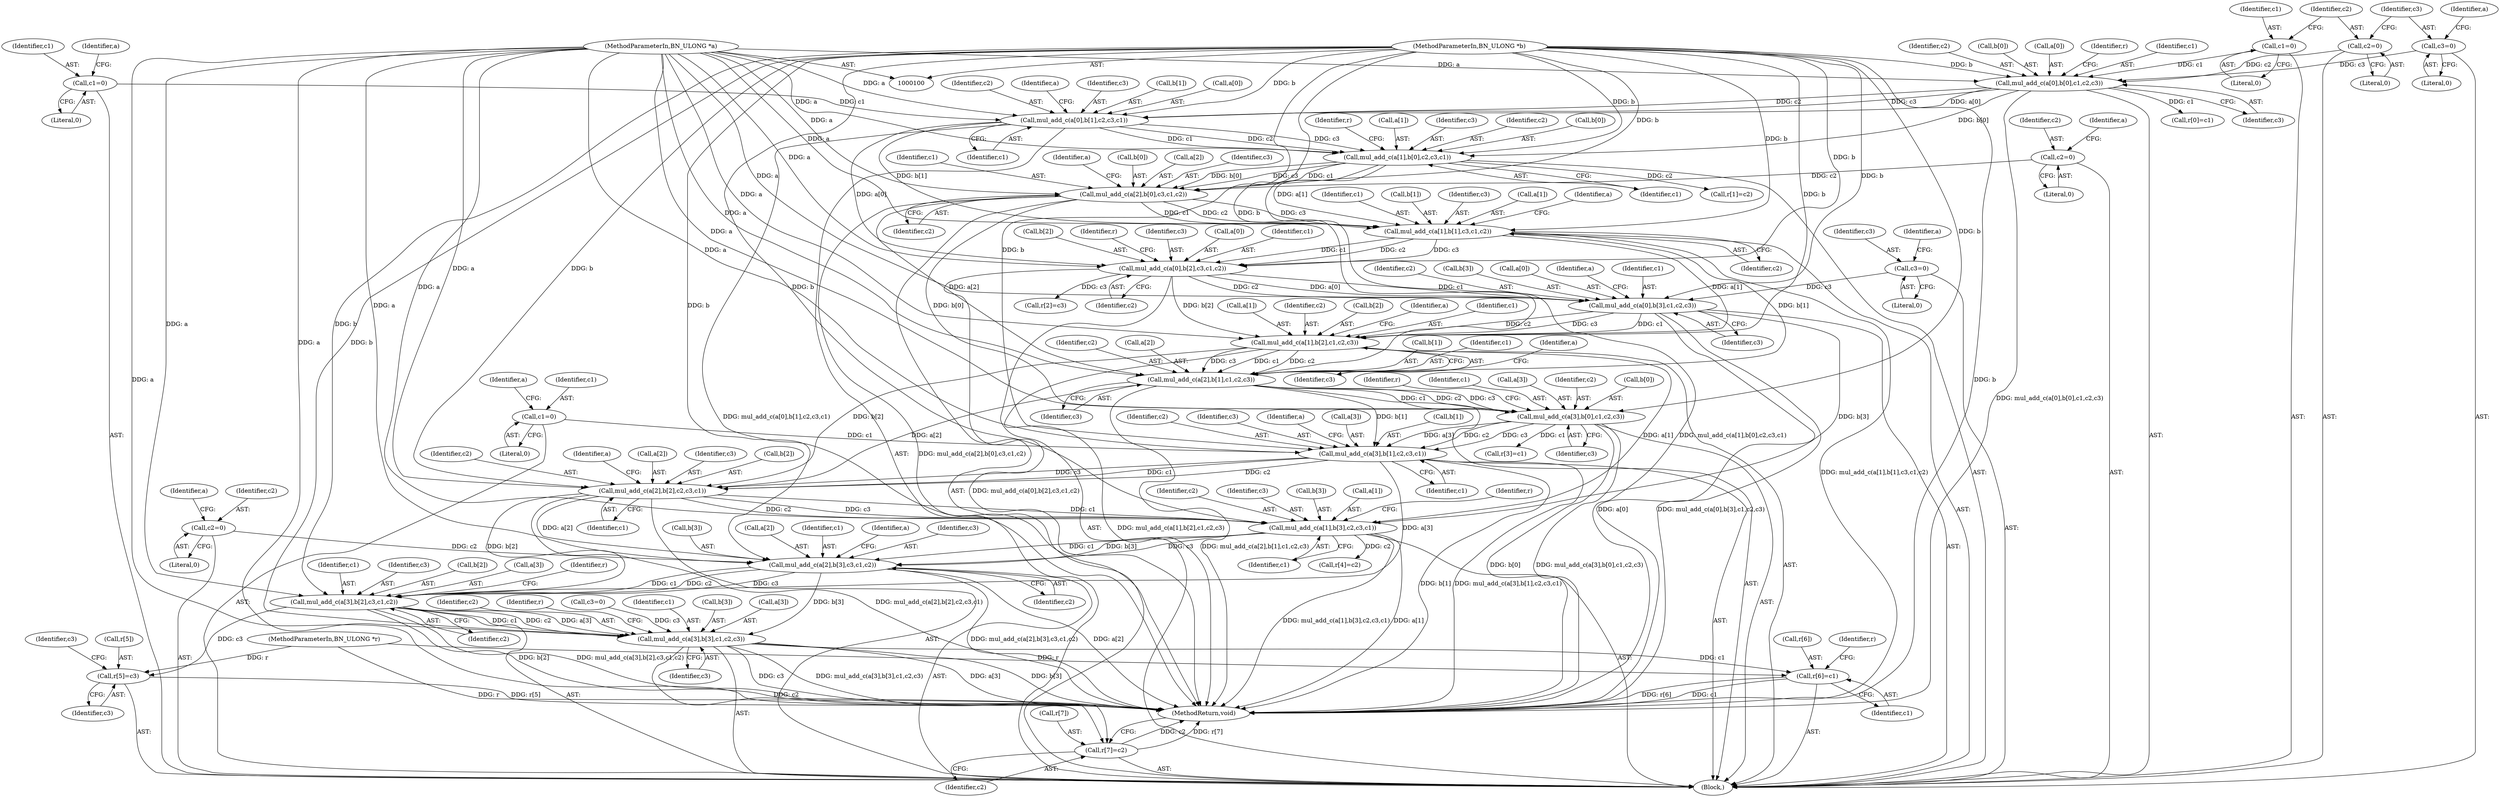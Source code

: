 digraph "0_openssl_a7a44ba55cb4f884c6bc9ceac90072dea38e66d0@array" {
"1000287" [label="(Call,mul_add_c(a[2],b[3],c3,c1,c2))"];
"1000259" [label="(Call,mul_add_c(a[2],b[2],c2,c3,c1))"];
"1000221" [label="(Call,mul_add_c(a[2],b[1],c1,c2,c3))"];
"1000163" [label="(Call,mul_add_c(a[2],b[0],c3,c1,c2))"];
"1000102" [label="(MethodParameterIn,BN_ULONG *a)"];
"1000145" [label="(Call,mul_add_c(a[1],b[0],c2,c3,c1))"];
"1000117" [label="(Call,mul_add_c(a[0],b[0],c1,c2,c3))"];
"1000103" [label="(MethodParameterIn,BN_ULONG *b)"];
"1000108" [label="(Call,c1=0)"];
"1000111" [label="(Call,c2=0)"];
"1000114" [label="(Call,c3=0)"];
"1000135" [label="(Call,mul_add_c(a[0],b[1],c2,c3,c1))"];
"1000132" [label="(Call,c1=0)"];
"1000160" [label="(Call,c2=0)"];
"1000173" [label="(Call,mul_add_c(a[1],b[1],c3,c1,c2))"];
"1000211" [label="(Call,mul_add_c(a[1],b[2],c1,c2,c3))"];
"1000183" [label="(Call,mul_add_c(a[0],b[2],c3,c1,c2))"];
"1000201" [label="(Call,mul_add_c(a[0],b[3],c1,c2,c3))"];
"1000198" [label="(Call,c3=0)"];
"1000249" [label="(Call,mul_add_c(a[3],b[1],c2,c3,c1))"];
"1000231" [label="(Call,mul_add_c(a[3],b[0],c1,c2,c3))"];
"1000246" [label="(Call,c1=0)"];
"1000269" [label="(Call,mul_add_c(a[1],b[3],c2,c3,c1))"];
"1000284" [label="(Call,c2=0)"];
"1000297" [label="(Call,mul_add_c(a[3],b[2],c3,c1,c2))"];
"1000307" [label="(Call,r[5]=c3)"];
"1000315" [label="(Call,mul_add_c(a[3],b[3],c1,c2,c3))"];
"1000325" [label="(Call,r[6]=c1)"];
"1000330" [label="(Call,r[7]=c2)"];
"1000177" [label="(Call,b[1])"];
"1000241" [label="(Call,r[3]=c1)"];
"1000243" [label="(Identifier,r)"];
"1000112" [label="(Identifier,c2)"];
"1000231" [label="(Call,mul_add_c(a[3],b[0],c1,c2,c3))"];
"1000269" [label="(Call,mul_add_c(a[1],b[3],c2,c3,c1))"];
"1000229" [label="(Identifier,c2)"];
"1000114" [label="(Call,c3=0)"];
"1000170" [label="(Identifier,c3)"];
"1000200" [label="(Literal,0)"];
"1000222" [label="(Call,a[2])"];
"1000332" [label="(Identifier,r)"];
"1000284" [label="(Call,c2=0)"];
"1000152" [label="(Identifier,c2)"];
"1000101" [label="(MethodParameterIn,BN_ULONG *r)"];
"1000322" [label="(Identifier,c1)"];
"1000256" [label="(Identifier,c2)"];
"1000118" [label="(Call,a[0])"];
"1000266" [label="(Identifier,c2)"];
"1000147" [label="(Identifier,a)"];
"1000163" [label="(Call,mul_add_c(a[2],b[0],c3,c1,c2))"];
"1000108" [label="(Call,c1=0)"];
"1000249" [label="(Call,mul_add_c(a[3],b[1],c2,c3,c1))"];
"1000225" [label="(Call,b[1])"];
"1000133" [label="(Identifier,c1)"];
"1000210" [label="(Identifier,c3)"];
"1000331" [label="(Call,r[7])"];
"1000171" [label="(Identifier,c1)"];
"1000278" [label="(Identifier,c1)"];
"1000199" [label="(Identifier,c3)"];
"1000246" [label="(Call,c1=0)"];
"1000129" [label="(Identifier,r)"];
"1000137" [label="(Identifier,a)"];
"1000149" [label="(Call,b[0])"];
"1000212" [label="(Call,a[1])"];
"1000289" [label="(Identifier,a)"];
"1000305" [label="(Identifier,c1)"];
"1000157" [label="(Identifier,r)"];
"1000228" [label="(Identifier,c1)"];
"1000134" [label="(Literal,0)"];
"1000161" [label="(Identifier,c2)"];
"1000132" [label="(Call,c1=0)"];
"1000259" [label="(Call,mul_add_c(a[2],b[2],c2,c3,c1))"];
"1000309" [label="(Identifier,r)"];
"1000127" [label="(Call,r[0]=c1)"];
"1000124" [label="(Identifier,c1)"];
"1000319" [label="(Call,b[3])"];
"1000257" [label="(Identifier,c3)"];
"1000271" [label="(Identifier,a)"];
"1000316" [label="(Call,a[3])"];
"1000311" [label="(Identifier,c3)"];
"1000146" [label="(Call,a[1])"];
"1000219" [label="(Identifier,c2)"];
"1000323" [label="(Identifier,c2)"];
"1000230" [label="(Identifier,c3)"];
"1000195" [label="(Identifier,r)"];
"1000116" [label="(Literal,0)"];
"1000329" [label="(Identifier,c1)"];
"1000180" [label="(Identifier,c3)"];
"1000144" [label="(Identifier,c1)"];
"1000125" [label="(Identifier,c2)"];
"1000173" [label="(Call,mul_add_c(a[1],b[1],c3,c1,c2))"];
"1000325" [label="(Call,r[6]=c1)"];
"1000205" [label="(Call,b[3])"];
"1000313" [label="(Identifier,c3)"];
"1000203" [label="(Identifier,a)"];
"1000335" [label="(MethodReturn,void)"];
"1000287" [label="(Call,mul_add_c(a[2],b[3],c3,c1,c2))"];
"1000190" [label="(Identifier,c3)"];
"1000334" [label="(Identifier,c2)"];
"1000261" [label="(Identifier,a)"];
"1000162" [label="(Literal,0)"];
"1000202" [label="(Call,a[0])"];
"1000304" [label="(Identifier,c3)"];
"1000143" [label="(Identifier,c3)"];
"1000308" [label="(Call,r[5])"];
"1000102" [label="(MethodParameterIn,BN_ULONG *a)"];
"1000285" [label="(Identifier,c2)"];
"1000247" [label="(Identifier,c1)"];
"1000184" [label="(Call,a[0])"];
"1000291" [label="(Call,b[3])"];
"1000238" [label="(Identifier,c1)"];
"1000175" [label="(Identifier,a)"];
"1000277" [label="(Identifier,c3)"];
"1000117" [label="(Call,mul_add_c(a[0],b[0],c1,c2,c3))"];
"1000250" [label="(Call,a[3])"];
"1000172" [label="(Identifier,c2)"];
"1000268" [label="(Identifier,c1)"];
"1000191" [label="(Identifier,c1)"];
"1000301" [label="(Call,b[2])"];
"1000260" [label="(Call,a[2])"];
"1000273" [label="(Call,b[3])"];
"1000288" [label="(Call,a[2])"];
"1000139" [label="(Call,b[1])"];
"1000232" [label="(Call,a[3])"];
"1000183" [label="(Call,mul_add_c(a[0],b[2],c3,c1,c2))"];
"1000174" [label="(Call,a[1])"];
"1000251" [label="(Identifier,a)"];
"1000307" [label="(Call,r[5]=c3)"];
"1000126" [label="(Identifier,c3)"];
"1000324" [label="(Identifier,c3)"];
"1000270" [label="(Call,a[1])"];
"1000233" [label="(Identifier,a)"];
"1000192" [label="(Identifier,c2)"];
"1000213" [label="(Identifier,a)"];
"1000198" [label="(Call,c3=0)"];
"1000208" [label="(Identifier,c1)"];
"1000154" [label="(Identifier,c1)"];
"1000103" [label="(MethodParameterIn,BN_ULONG *b)"];
"1000315" [label="(Call,mul_add_c(a[3],b[3],c1,c2,c3))"];
"1000109" [label="(Identifier,c1)"];
"1000110" [label="(Literal,0)"];
"1000193" [label="(Call,r[2]=c3)"];
"1000306" [label="(Identifier,c2)"];
"1000330" [label="(Call,r[7]=c2)"];
"1000215" [label="(Call,b[2])"];
"1000326" [label="(Call,r[6])"];
"1000267" [label="(Identifier,c3)"];
"1000167" [label="(Call,b[0])"];
"1000153" [label="(Identifier,c3)"];
"1000121" [label="(Call,b[0])"];
"1000295" [label="(Identifier,c1)"];
"1000185" [label="(Identifier,a)"];
"1000155" [label="(Call,r[1]=c2)"];
"1000220" [label="(Identifier,c3)"];
"1000135" [label="(Call,mul_add_c(a[0],b[1],c2,c3,c1))"];
"1000201" [label="(Call,mul_add_c(a[0],b[3],c1,c2,c3))"];
"1000239" [label="(Identifier,c2)"];
"1000297" [label="(Call,mul_add_c(a[3],b[2],c3,c1,c2))"];
"1000182" [label="(Identifier,c2)"];
"1000298" [label="(Call,a[3])"];
"1000258" [label="(Identifier,c1)"];
"1000165" [label="(Identifier,a)"];
"1000281" [label="(Identifier,r)"];
"1000164" [label="(Call,a[2])"];
"1000276" [label="(Identifier,c2)"];
"1000299" [label="(Identifier,a)"];
"1000223" [label="(Identifier,a)"];
"1000296" [label="(Identifier,c2)"];
"1000113" [label="(Literal,0)"];
"1000235" [label="(Call,b[0])"];
"1000263" [label="(Call,b[2])"];
"1000218" [label="(Identifier,c1)"];
"1000111" [label="(Call,c2=0)"];
"1000327" [label="(Identifier,r)"];
"1000160" [label="(Call,c2=0)"];
"1000187" [label="(Call,b[2])"];
"1000248" [label="(Literal,0)"];
"1000286" [label="(Literal,0)"];
"1000279" [label="(Call,r[4]=c2)"];
"1000221" [label="(Call,mul_add_c(a[2],b[1],c1,c2,c3))"];
"1000294" [label="(Identifier,c3)"];
"1000209" [label="(Identifier,c2)"];
"1000181" [label="(Identifier,c1)"];
"1000136" [label="(Call,a[0])"];
"1000253" [label="(Call,b[1])"];
"1000115" [label="(Identifier,c3)"];
"1000240" [label="(Identifier,c3)"];
"1000312" [label="(Call,c3=0)"];
"1000142" [label="(Identifier,c2)"];
"1000104" [label="(Block,)"];
"1000119" [label="(Identifier,a)"];
"1000211" [label="(Call,mul_add_c(a[1],b[2],c1,c2,c3))"];
"1000145" [label="(Call,mul_add_c(a[1],b[0],c2,c3,c1))"];
"1000287" -> "1000104"  [label="AST: "];
"1000287" -> "1000296"  [label="CFG: "];
"1000288" -> "1000287"  [label="AST: "];
"1000291" -> "1000287"  [label="AST: "];
"1000294" -> "1000287"  [label="AST: "];
"1000295" -> "1000287"  [label="AST: "];
"1000296" -> "1000287"  [label="AST: "];
"1000299" -> "1000287"  [label="CFG: "];
"1000287" -> "1000335"  [label="DDG: mul_add_c(a[2],b[3],c3,c1,c2)"];
"1000287" -> "1000335"  [label="DDG: a[2]"];
"1000259" -> "1000287"  [label="DDG: a[2]"];
"1000102" -> "1000287"  [label="DDG: a"];
"1000269" -> "1000287"  [label="DDG: b[3]"];
"1000269" -> "1000287"  [label="DDG: c3"];
"1000269" -> "1000287"  [label="DDG: c1"];
"1000103" -> "1000287"  [label="DDG: b"];
"1000284" -> "1000287"  [label="DDG: c2"];
"1000287" -> "1000297"  [label="DDG: c3"];
"1000287" -> "1000297"  [label="DDG: c1"];
"1000287" -> "1000297"  [label="DDG: c2"];
"1000287" -> "1000315"  [label="DDG: b[3]"];
"1000259" -> "1000104"  [label="AST: "];
"1000259" -> "1000268"  [label="CFG: "];
"1000260" -> "1000259"  [label="AST: "];
"1000263" -> "1000259"  [label="AST: "];
"1000266" -> "1000259"  [label="AST: "];
"1000267" -> "1000259"  [label="AST: "];
"1000268" -> "1000259"  [label="AST: "];
"1000271" -> "1000259"  [label="CFG: "];
"1000259" -> "1000335"  [label="DDG: mul_add_c(a[2],b[2],c2,c3,c1)"];
"1000221" -> "1000259"  [label="DDG: a[2]"];
"1000102" -> "1000259"  [label="DDG: a"];
"1000211" -> "1000259"  [label="DDG: b[2]"];
"1000103" -> "1000259"  [label="DDG: b"];
"1000249" -> "1000259"  [label="DDG: c2"];
"1000249" -> "1000259"  [label="DDG: c3"];
"1000249" -> "1000259"  [label="DDG: c1"];
"1000259" -> "1000269"  [label="DDG: c2"];
"1000259" -> "1000269"  [label="DDG: c3"];
"1000259" -> "1000269"  [label="DDG: c1"];
"1000259" -> "1000297"  [label="DDG: b[2]"];
"1000221" -> "1000104"  [label="AST: "];
"1000221" -> "1000230"  [label="CFG: "];
"1000222" -> "1000221"  [label="AST: "];
"1000225" -> "1000221"  [label="AST: "];
"1000228" -> "1000221"  [label="AST: "];
"1000229" -> "1000221"  [label="AST: "];
"1000230" -> "1000221"  [label="AST: "];
"1000233" -> "1000221"  [label="CFG: "];
"1000221" -> "1000335"  [label="DDG: mul_add_c(a[2],b[1],c1,c2,c3)"];
"1000163" -> "1000221"  [label="DDG: a[2]"];
"1000102" -> "1000221"  [label="DDG: a"];
"1000173" -> "1000221"  [label="DDG: b[1]"];
"1000103" -> "1000221"  [label="DDG: b"];
"1000211" -> "1000221"  [label="DDG: c1"];
"1000211" -> "1000221"  [label="DDG: c2"];
"1000211" -> "1000221"  [label="DDG: c3"];
"1000221" -> "1000231"  [label="DDG: c1"];
"1000221" -> "1000231"  [label="DDG: c2"];
"1000221" -> "1000231"  [label="DDG: c3"];
"1000221" -> "1000249"  [label="DDG: b[1]"];
"1000163" -> "1000104"  [label="AST: "];
"1000163" -> "1000172"  [label="CFG: "];
"1000164" -> "1000163"  [label="AST: "];
"1000167" -> "1000163"  [label="AST: "];
"1000170" -> "1000163"  [label="AST: "];
"1000171" -> "1000163"  [label="AST: "];
"1000172" -> "1000163"  [label="AST: "];
"1000175" -> "1000163"  [label="CFG: "];
"1000163" -> "1000335"  [label="DDG: mul_add_c(a[2],b[0],c3,c1,c2)"];
"1000102" -> "1000163"  [label="DDG: a"];
"1000145" -> "1000163"  [label="DDG: b[0]"];
"1000145" -> "1000163"  [label="DDG: c3"];
"1000145" -> "1000163"  [label="DDG: c1"];
"1000103" -> "1000163"  [label="DDG: b"];
"1000160" -> "1000163"  [label="DDG: c2"];
"1000163" -> "1000173"  [label="DDG: c3"];
"1000163" -> "1000173"  [label="DDG: c1"];
"1000163" -> "1000173"  [label="DDG: c2"];
"1000163" -> "1000231"  [label="DDG: b[0]"];
"1000102" -> "1000100"  [label="AST: "];
"1000102" -> "1000335"  [label="DDG: a"];
"1000102" -> "1000117"  [label="DDG: a"];
"1000102" -> "1000135"  [label="DDG: a"];
"1000102" -> "1000145"  [label="DDG: a"];
"1000102" -> "1000173"  [label="DDG: a"];
"1000102" -> "1000183"  [label="DDG: a"];
"1000102" -> "1000201"  [label="DDG: a"];
"1000102" -> "1000211"  [label="DDG: a"];
"1000102" -> "1000231"  [label="DDG: a"];
"1000102" -> "1000249"  [label="DDG: a"];
"1000102" -> "1000269"  [label="DDG: a"];
"1000102" -> "1000297"  [label="DDG: a"];
"1000102" -> "1000315"  [label="DDG: a"];
"1000145" -> "1000104"  [label="AST: "];
"1000145" -> "1000154"  [label="CFG: "];
"1000146" -> "1000145"  [label="AST: "];
"1000149" -> "1000145"  [label="AST: "];
"1000152" -> "1000145"  [label="AST: "];
"1000153" -> "1000145"  [label="AST: "];
"1000154" -> "1000145"  [label="AST: "];
"1000157" -> "1000145"  [label="CFG: "];
"1000145" -> "1000335"  [label="DDG: mul_add_c(a[1],b[0],c2,c3,c1)"];
"1000117" -> "1000145"  [label="DDG: b[0]"];
"1000103" -> "1000145"  [label="DDG: b"];
"1000135" -> "1000145"  [label="DDG: c2"];
"1000135" -> "1000145"  [label="DDG: c3"];
"1000135" -> "1000145"  [label="DDG: c1"];
"1000145" -> "1000155"  [label="DDG: c2"];
"1000145" -> "1000173"  [label="DDG: a[1]"];
"1000117" -> "1000104"  [label="AST: "];
"1000117" -> "1000126"  [label="CFG: "];
"1000118" -> "1000117"  [label="AST: "];
"1000121" -> "1000117"  [label="AST: "];
"1000124" -> "1000117"  [label="AST: "];
"1000125" -> "1000117"  [label="AST: "];
"1000126" -> "1000117"  [label="AST: "];
"1000129" -> "1000117"  [label="CFG: "];
"1000117" -> "1000335"  [label="DDG: mul_add_c(a[0],b[0],c1,c2,c3)"];
"1000103" -> "1000117"  [label="DDG: b"];
"1000108" -> "1000117"  [label="DDG: c1"];
"1000111" -> "1000117"  [label="DDG: c2"];
"1000114" -> "1000117"  [label="DDG: c3"];
"1000117" -> "1000127"  [label="DDG: c1"];
"1000117" -> "1000135"  [label="DDG: a[0]"];
"1000117" -> "1000135"  [label="DDG: c2"];
"1000117" -> "1000135"  [label="DDG: c3"];
"1000103" -> "1000100"  [label="AST: "];
"1000103" -> "1000335"  [label="DDG: b"];
"1000103" -> "1000135"  [label="DDG: b"];
"1000103" -> "1000173"  [label="DDG: b"];
"1000103" -> "1000183"  [label="DDG: b"];
"1000103" -> "1000201"  [label="DDG: b"];
"1000103" -> "1000211"  [label="DDG: b"];
"1000103" -> "1000231"  [label="DDG: b"];
"1000103" -> "1000249"  [label="DDG: b"];
"1000103" -> "1000269"  [label="DDG: b"];
"1000103" -> "1000297"  [label="DDG: b"];
"1000103" -> "1000315"  [label="DDG: b"];
"1000108" -> "1000104"  [label="AST: "];
"1000108" -> "1000110"  [label="CFG: "];
"1000109" -> "1000108"  [label="AST: "];
"1000110" -> "1000108"  [label="AST: "];
"1000112" -> "1000108"  [label="CFG: "];
"1000111" -> "1000104"  [label="AST: "];
"1000111" -> "1000113"  [label="CFG: "];
"1000112" -> "1000111"  [label="AST: "];
"1000113" -> "1000111"  [label="AST: "];
"1000115" -> "1000111"  [label="CFG: "];
"1000114" -> "1000104"  [label="AST: "];
"1000114" -> "1000116"  [label="CFG: "];
"1000115" -> "1000114"  [label="AST: "];
"1000116" -> "1000114"  [label="AST: "];
"1000119" -> "1000114"  [label="CFG: "];
"1000135" -> "1000104"  [label="AST: "];
"1000135" -> "1000144"  [label="CFG: "];
"1000136" -> "1000135"  [label="AST: "];
"1000139" -> "1000135"  [label="AST: "];
"1000142" -> "1000135"  [label="AST: "];
"1000143" -> "1000135"  [label="AST: "];
"1000144" -> "1000135"  [label="AST: "];
"1000147" -> "1000135"  [label="CFG: "];
"1000135" -> "1000335"  [label="DDG: mul_add_c(a[0],b[1],c2,c3,c1)"];
"1000132" -> "1000135"  [label="DDG: c1"];
"1000135" -> "1000173"  [label="DDG: b[1]"];
"1000135" -> "1000183"  [label="DDG: a[0]"];
"1000132" -> "1000104"  [label="AST: "];
"1000132" -> "1000134"  [label="CFG: "];
"1000133" -> "1000132"  [label="AST: "];
"1000134" -> "1000132"  [label="AST: "];
"1000137" -> "1000132"  [label="CFG: "];
"1000160" -> "1000104"  [label="AST: "];
"1000160" -> "1000162"  [label="CFG: "];
"1000161" -> "1000160"  [label="AST: "];
"1000162" -> "1000160"  [label="AST: "];
"1000165" -> "1000160"  [label="CFG: "];
"1000173" -> "1000104"  [label="AST: "];
"1000173" -> "1000182"  [label="CFG: "];
"1000174" -> "1000173"  [label="AST: "];
"1000177" -> "1000173"  [label="AST: "];
"1000180" -> "1000173"  [label="AST: "];
"1000181" -> "1000173"  [label="AST: "];
"1000182" -> "1000173"  [label="AST: "];
"1000185" -> "1000173"  [label="CFG: "];
"1000173" -> "1000335"  [label="DDG: mul_add_c(a[1],b[1],c3,c1,c2)"];
"1000173" -> "1000183"  [label="DDG: c3"];
"1000173" -> "1000183"  [label="DDG: c1"];
"1000173" -> "1000183"  [label="DDG: c2"];
"1000173" -> "1000211"  [label="DDG: a[1]"];
"1000211" -> "1000104"  [label="AST: "];
"1000211" -> "1000220"  [label="CFG: "];
"1000212" -> "1000211"  [label="AST: "];
"1000215" -> "1000211"  [label="AST: "];
"1000218" -> "1000211"  [label="AST: "];
"1000219" -> "1000211"  [label="AST: "];
"1000220" -> "1000211"  [label="AST: "];
"1000223" -> "1000211"  [label="CFG: "];
"1000211" -> "1000335"  [label="DDG: mul_add_c(a[1],b[2],c1,c2,c3)"];
"1000183" -> "1000211"  [label="DDG: b[2]"];
"1000201" -> "1000211"  [label="DDG: c1"];
"1000201" -> "1000211"  [label="DDG: c2"];
"1000201" -> "1000211"  [label="DDG: c3"];
"1000211" -> "1000269"  [label="DDG: a[1]"];
"1000183" -> "1000104"  [label="AST: "];
"1000183" -> "1000192"  [label="CFG: "];
"1000184" -> "1000183"  [label="AST: "];
"1000187" -> "1000183"  [label="AST: "];
"1000190" -> "1000183"  [label="AST: "];
"1000191" -> "1000183"  [label="AST: "];
"1000192" -> "1000183"  [label="AST: "];
"1000195" -> "1000183"  [label="CFG: "];
"1000183" -> "1000335"  [label="DDG: mul_add_c(a[0],b[2],c3,c1,c2)"];
"1000183" -> "1000193"  [label="DDG: c3"];
"1000183" -> "1000201"  [label="DDG: a[0]"];
"1000183" -> "1000201"  [label="DDG: c1"];
"1000183" -> "1000201"  [label="DDG: c2"];
"1000201" -> "1000104"  [label="AST: "];
"1000201" -> "1000210"  [label="CFG: "];
"1000202" -> "1000201"  [label="AST: "];
"1000205" -> "1000201"  [label="AST: "];
"1000208" -> "1000201"  [label="AST: "];
"1000209" -> "1000201"  [label="AST: "];
"1000210" -> "1000201"  [label="AST: "];
"1000213" -> "1000201"  [label="CFG: "];
"1000201" -> "1000335"  [label="DDG: a[0]"];
"1000201" -> "1000335"  [label="DDG: mul_add_c(a[0],b[3],c1,c2,c3)"];
"1000198" -> "1000201"  [label="DDG: c3"];
"1000201" -> "1000269"  [label="DDG: b[3]"];
"1000198" -> "1000104"  [label="AST: "];
"1000198" -> "1000200"  [label="CFG: "];
"1000199" -> "1000198"  [label="AST: "];
"1000200" -> "1000198"  [label="AST: "];
"1000203" -> "1000198"  [label="CFG: "];
"1000249" -> "1000104"  [label="AST: "];
"1000249" -> "1000258"  [label="CFG: "];
"1000250" -> "1000249"  [label="AST: "];
"1000253" -> "1000249"  [label="AST: "];
"1000256" -> "1000249"  [label="AST: "];
"1000257" -> "1000249"  [label="AST: "];
"1000258" -> "1000249"  [label="AST: "];
"1000261" -> "1000249"  [label="CFG: "];
"1000249" -> "1000335"  [label="DDG: mul_add_c(a[3],b[1],c2,c3,c1)"];
"1000249" -> "1000335"  [label="DDG: b[1]"];
"1000231" -> "1000249"  [label="DDG: a[3]"];
"1000231" -> "1000249"  [label="DDG: c2"];
"1000231" -> "1000249"  [label="DDG: c3"];
"1000246" -> "1000249"  [label="DDG: c1"];
"1000249" -> "1000297"  [label="DDG: a[3]"];
"1000231" -> "1000104"  [label="AST: "];
"1000231" -> "1000240"  [label="CFG: "];
"1000232" -> "1000231"  [label="AST: "];
"1000235" -> "1000231"  [label="AST: "];
"1000238" -> "1000231"  [label="AST: "];
"1000239" -> "1000231"  [label="AST: "];
"1000240" -> "1000231"  [label="AST: "];
"1000243" -> "1000231"  [label="CFG: "];
"1000231" -> "1000335"  [label="DDG: b[0]"];
"1000231" -> "1000335"  [label="DDG: mul_add_c(a[3],b[0],c1,c2,c3)"];
"1000231" -> "1000241"  [label="DDG: c1"];
"1000246" -> "1000104"  [label="AST: "];
"1000246" -> "1000248"  [label="CFG: "];
"1000247" -> "1000246"  [label="AST: "];
"1000248" -> "1000246"  [label="AST: "];
"1000251" -> "1000246"  [label="CFG: "];
"1000269" -> "1000104"  [label="AST: "];
"1000269" -> "1000278"  [label="CFG: "];
"1000270" -> "1000269"  [label="AST: "];
"1000273" -> "1000269"  [label="AST: "];
"1000276" -> "1000269"  [label="AST: "];
"1000277" -> "1000269"  [label="AST: "];
"1000278" -> "1000269"  [label="AST: "];
"1000281" -> "1000269"  [label="CFG: "];
"1000269" -> "1000335"  [label="DDG: mul_add_c(a[1],b[3],c2,c3,c1)"];
"1000269" -> "1000335"  [label="DDG: a[1]"];
"1000269" -> "1000279"  [label="DDG: c2"];
"1000284" -> "1000104"  [label="AST: "];
"1000284" -> "1000286"  [label="CFG: "];
"1000285" -> "1000284"  [label="AST: "];
"1000286" -> "1000284"  [label="AST: "];
"1000289" -> "1000284"  [label="CFG: "];
"1000297" -> "1000104"  [label="AST: "];
"1000297" -> "1000306"  [label="CFG: "];
"1000298" -> "1000297"  [label="AST: "];
"1000301" -> "1000297"  [label="AST: "];
"1000304" -> "1000297"  [label="AST: "];
"1000305" -> "1000297"  [label="AST: "];
"1000306" -> "1000297"  [label="AST: "];
"1000309" -> "1000297"  [label="CFG: "];
"1000297" -> "1000335"  [label="DDG: b[2]"];
"1000297" -> "1000335"  [label="DDG: mul_add_c(a[3],b[2],c3,c1,c2)"];
"1000297" -> "1000307"  [label="DDG: c3"];
"1000297" -> "1000315"  [label="DDG: a[3]"];
"1000297" -> "1000315"  [label="DDG: c1"];
"1000297" -> "1000315"  [label="DDG: c2"];
"1000307" -> "1000104"  [label="AST: "];
"1000307" -> "1000311"  [label="CFG: "];
"1000308" -> "1000307"  [label="AST: "];
"1000311" -> "1000307"  [label="AST: "];
"1000313" -> "1000307"  [label="CFG: "];
"1000307" -> "1000335"  [label="DDG: r[5]"];
"1000101" -> "1000307"  [label="DDG: r"];
"1000315" -> "1000104"  [label="AST: "];
"1000315" -> "1000324"  [label="CFG: "];
"1000316" -> "1000315"  [label="AST: "];
"1000319" -> "1000315"  [label="AST: "];
"1000322" -> "1000315"  [label="AST: "];
"1000323" -> "1000315"  [label="AST: "];
"1000324" -> "1000315"  [label="AST: "];
"1000327" -> "1000315"  [label="CFG: "];
"1000315" -> "1000335"  [label="DDG: mul_add_c(a[3],b[3],c1,c2,c3)"];
"1000315" -> "1000335"  [label="DDG: a[3]"];
"1000315" -> "1000335"  [label="DDG: b[3]"];
"1000315" -> "1000335"  [label="DDG: c3"];
"1000312" -> "1000315"  [label="DDG: c3"];
"1000315" -> "1000325"  [label="DDG: c1"];
"1000315" -> "1000330"  [label="DDG: c2"];
"1000325" -> "1000104"  [label="AST: "];
"1000325" -> "1000329"  [label="CFG: "];
"1000326" -> "1000325"  [label="AST: "];
"1000329" -> "1000325"  [label="AST: "];
"1000332" -> "1000325"  [label="CFG: "];
"1000325" -> "1000335"  [label="DDG: r[6]"];
"1000325" -> "1000335"  [label="DDG: c1"];
"1000101" -> "1000325"  [label="DDG: r"];
"1000330" -> "1000104"  [label="AST: "];
"1000330" -> "1000334"  [label="CFG: "];
"1000331" -> "1000330"  [label="AST: "];
"1000334" -> "1000330"  [label="AST: "];
"1000335" -> "1000330"  [label="CFG: "];
"1000330" -> "1000335"  [label="DDG: c2"];
"1000330" -> "1000335"  [label="DDG: r[7]"];
"1000101" -> "1000330"  [label="DDG: r"];
}
